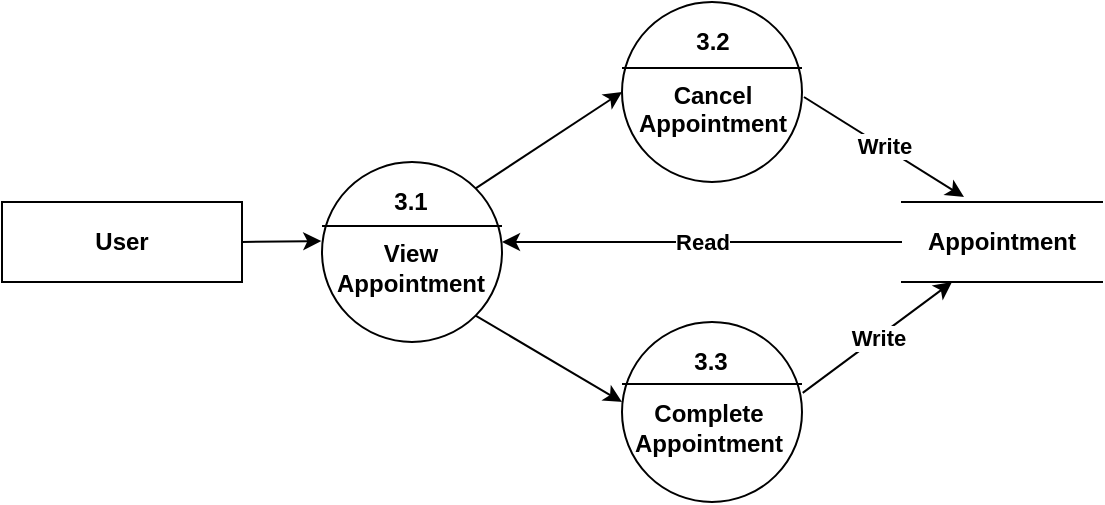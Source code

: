 <mxfile version="18.0.7" type="device"><diagram id="WRj7aIP9tZVwtRe66g41" name="Page-1"><mxGraphModel dx="845" dy="394" grid="1" gridSize="10" guides="1" tooltips="1" connect="1" arrows="1" fold="1" page="1" pageScale="1" pageWidth="850" pageHeight="1100" math="0" shadow="0"><root><mxCell id="0"/><mxCell id="1" parent="0"/><mxCell id="lIrEfSGY7Ysz9gwq4aAf-1" value="&lt;b&gt;User&lt;/b&gt;" style="rounded=0;whiteSpace=wrap;html=1;" parent="1" vertex="1"><mxGeometry x="130" y="240" width="120" height="40" as="geometry"/></mxCell><mxCell id="lIrEfSGY7Ysz9gwq4aAf-2" style="rounded=0;orthogonalLoop=1;jettySize=auto;html=1;exitX=1;exitY=0.5;exitDx=0;exitDy=0;entryX=0.007;entryY=0.05;entryDx=0;entryDy=0;entryPerimeter=0;" parent="1" source="lIrEfSGY7Ysz9gwq4aAf-1" edge="1" target="lIrEfSGY7Ysz9gwq4aAf-14"><mxGeometry relative="1" as="geometry"><mxPoint x="280" y="260" as="targetPoint"/><mxPoint x="310" y="245" as="sourcePoint"/></mxGeometry></mxCell><mxCell id="lIrEfSGY7Ysz9gwq4aAf-3" value="" style="ellipse;whiteSpace=wrap;html=1;aspect=fixed;" parent="1" vertex="1"><mxGeometry x="290" y="220" width="90" height="90" as="geometry"/></mxCell><mxCell id="lIrEfSGY7Ysz9gwq4aAf-4" value="" style="endArrow=none;html=1;rounded=0;exitX=0;exitY=0.5;exitDx=0;exitDy=0;entryX=1;entryY=0.5;entryDx=0;entryDy=0;" parent="1" edge="1"><mxGeometry width="50" height="50" relative="1" as="geometry"><mxPoint x="290" y="252" as="sourcePoint"/><mxPoint x="380" y="252" as="targetPoint"/></mxGeometry></mxCell><mxCell id="lIrEfSGY7Ysz9gwq4aAf-5" value="" style="ellipse;whiteSpace=wrap;html=1;aspect=fixed;" parent="1" vertex="1"><mxGeometry x="440" y="140" width="90" height="90" as="geometry"/></mxCell><mxCell id="lIrEfSGY7Ysz9gwq4aAf-6" value="" style="endArrow=none;html=1;rounded=0;exitX=0;exitY=0.5;exitDx=0;exitDy=0;entryX=1;entryY=0.5;entryDx=0;entryDy=0;" parent="1" edge="1"><mxGeometry width="50" height="50" relative="1" as="geometry"><mxPoint x="440" y="173" as="sourcePoint"/><mxPoint x="530" y="173" as="targetPoint"/></mxGeometry></mxCell><mxCell id="lIrEfSGY7Ysz9gwq4aAf-7" value="" style="ellipse;whiteSpace=wrap;html=1;aspect=fixed;" parent="1" vertex="1"><mxGeometry x="440" y="300" width="90" height="90" as="geometry"/></mxCell><mxCell id="lIrEfSGY7Ysz9gwq4aAf-8" value="" style="endArrow=none;html=1;rounded=0;exitX=0;exitY=0.5;exitDx=0;exitDy=0;entryX=1;entryY=0.5;entryDx=0;entryDy=0;" parent="1" edge="1"><mxGeometry width="50" height="50" relative="1" as="geometry"><mxPoint x="440" y="331" as="sourcePoint"/><mxPoint x="530" y="331" as="targetPoint"/></mxGeometry></mxCell><mxCell id="lIrEfSGY7Ysz9gwq4aAf-9" value="&lt;b&gt;Appointment&lt;/b&gt;" style="shape=partialRectangle;whiteSpace=wrap;html=1;left=0;right=0;fillColor=none;" parent="1" vertex="1"><mxGeometry x="580" y="240" width="100" height="40" as="geometry"/></mxCell><mxCell id="lIrEfSGY7Ysz9gwq4aAf-10" style="rounded=0;orthogonalLoop=1;jettySize=auto;html=1;exitX=1;exitY=0;exitDx=0;exitDy=0;entryX=0;entryY=0.5;entryDx=0;entryDy=0;" parent="1" source="lIrEfSGY7Ysz9gwq4aAf-3" target="lIrEfSGY7Ysz9gwq4aAf-5" edge="1"><mxGeometry relative="1" as="geometry"><mxPoint x="425" y="240" as="targetPoint"/><mxPoint x="385" y="240" as="sourcePoint"/></mxGeometry></mxCell><mxCell id="lIrEfSGY7Ysz9gwq4aAf-11" style="rounded=0;orthogonalLoop=1;jettySize=auto;html=1;exitX=1;exitY=1;exitDx=0;exitDy=0;" parent="1" source="lIrEfSGY7Ysz9gwq4aAf-3" edge="1"><mxGeometry relative="1" as="geometry"><mxPoint x="440" y="340" as="targetPoint"/><mxPoint x="260" y="280" as="sourcePoint"/></mxGeometry></mxCell><mxCell id="lIrEfSGY7Ysz9gwq4aAf-13" value="&lt;b&gt;3.1&lt;/b&gt;" style="text;html=1;resizable=0;autosize=1;align=center;verticalAlign=middle;points=[];fillColor=none;strokeColor=none;rounded=0;" parent="1" vertex="1"><mxGeometry x="319" y="230" width="30" height="20" as="geometry"/></mxCell><mxCell id="lIrEfSGY7Ysz9gwq4aAf-14" value="&lt;b&gt;View&lt;br&gt;Appointment&lt;br&gt;&lt;/b&gt;" style="text;html=1;resizable=0;autosize=1;align=center;verticalAlign=middle;points=[];fillColor=none;strokeColor=none;rounded=0;" parent="1" vertex="1"><mxGeometry x="289" y="258" width="90" height="30" as="geometry"/></mxCell><mxCell id="lIrEfSGY7Ysz9gwq4aAf-15" value="&lt;b&gt;Cancel&lt;br&gt;Appointment&lt;br&gt;&lt;br&gt;&lt;/b&gt;" style="text;html=1;resizable=0;autosize=1;align=center;verticalAlign=middle;points=[];fillColor=none;strokeColor=none;rounded=0;" parent="1" vertex="1"><mxGeometry x="440" y="176" width="90" height="50" as="geometry"/></mxCell><mxCell id="lIrEfSGY7Ysz9gwq4aAf-16" value="&lt;b&gt;Complete&lt;br&gt;Appointment&lt;br&gt;&lt;/b&gt;" style="text;html=1;resizable=0;autosize=1;align=center;verticalAlign=middle;points=[];fillColor=none;strokeColor=none;rounded=0;" parent="1" vertex="1"><mxGeometry x="438" y="338" width="90" height="30" as="geometry"/></mxCell><mxCell id="lIrEfSGY7Ysz9gwq4aAf-17" value="&lt;b&gt;3.2&lt;/b&gt;" style="text;html=1;resizable=0;autosize=1;align=center;verticalAlign=middle;points=[];fillColor=none;strokeColor=none;rounded=0;" parent="1" vertex="1"><mxGeometry x="470" y="150" width="30" height="20" as="geometry"/></mxCell><mxCell id="lIrEfSGY7Ysz9gwq4aAf-18" value="&lt;b&gt;3.3&lt;/b&gt;" style="text;html=1;resizable=0;autosize=1;align=center;verticalAlign=middle;points=[];fillColor=none;strokeColor=none;rounded=0;" parent="1" vertex="1"><mxGeometry x="469" y="310" width="30" height="20" as="geometry"/></mxCell><mxCell id="lIrEfSGY7Ysz9gwq4aAf-25" value="&lt;b&gt;Read&lt;/b&gt;" style="endArrow=classic;html=1;rounded=0;exitX=0;exitY=0.5;exitDx=0;exitDy=0;" parent="1" source="lIrEfSGY7Ysz9gwq4aAf-9" edge="1"><mxGeometry width="50" height="50" relative="1" as="geometry"><mxPoint x="400" y="300" as="sourcePoint"/><mxPoint x="380" y="260" as="targetPoint"/></mxGeometry></mxCell><mxCell id="Jp_Zz_Dg6N6sZe8z7f2p-1" value="&lt;b&gt;Write&lt;/b&gt;" style="rounded=0;orthogonalLoop=1;jettySize=auto;html=1;exitX=1.011;exitY=0.23;exitDx=0;exitDy=0;entryX=0.31;entryY=-0.062;entryDx=0;entryDy=0;exitPerimeter=0;entryPerimeter=0;" parent="1" target="lIrEfSGY7Ysz9gwq4aAf-9" edge="1" source="lIrEfSGY7Ysz9gwq4aAf-15"><mxGeometry relative="1" as="geometry"><mxPoint x="601.72" y="230" as="targetPoint"/><mxPoint x="520.004" y="178.284" as="sourcePoint"/></mxGeometry></mxCell><mxCell id="Jp_Zz_Dg6N6sZe8z7f2p-2" value="&lt;b&gt;Write&lt;/b&gt;" style="rounded=0;orthogonalLoop=1;jettySize=auto;html=1;exitX=1.004;exitY=0.394;exitDx=0;exitDy=0;entryX=0.25;entryY=1;entryDx=0;entryDy=0;exitPerimeter=0;" parent="1" target="lIrEfSGY7Ysz9gwq4aAf-9" edge="1" source="lIrEfSGY7Ysz9gwq4aAf-7"><mxGeometry relative="1" as="geometry"><mxPoint x="601.72" y="290" as="targetPoint"/><mxPoint x="520.004" y="341.716" as="sourcePoint"/></mxGeometry></mxCell></root></mxGraphModel></diagram></mxfile>